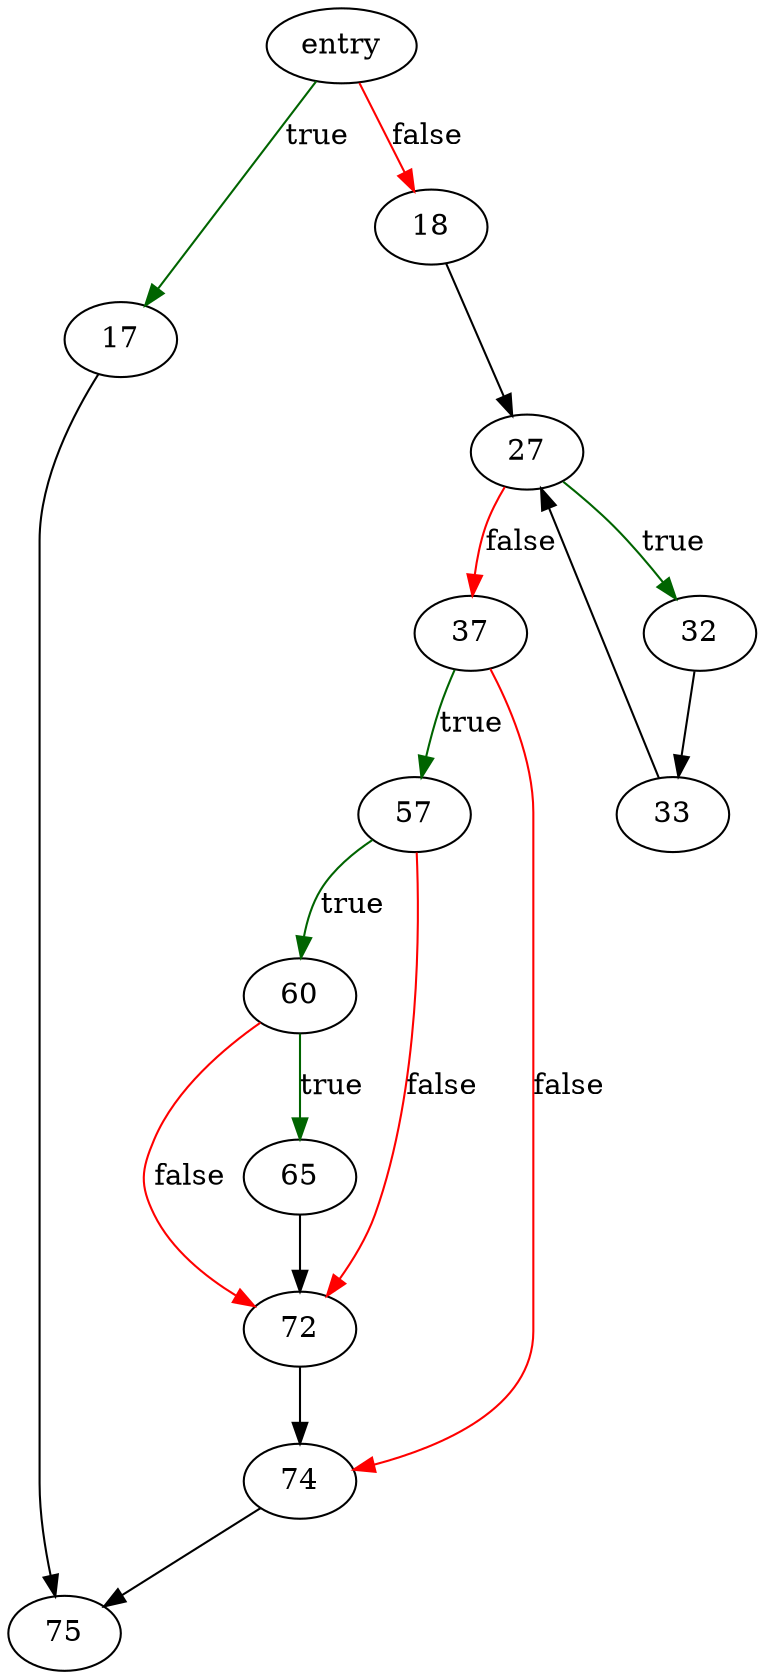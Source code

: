 digraph "unixShmUnmap" {
	// Node definitions.
	2 [label=entry];
	17;
	18;
	27;
	32;
	33;
	37;
	57;
	60;
	65;
	72;
	74;
	75;

	// Edge definitions.
	2 -> 17 [
		color=darkgreen
		label=true
	];
	2 -> 18 [
		color=red
		label=false
	];
	17 -> 75;
	18 -> 27;
	27 -> 32 [
		color=darkgreen
		label=true
	];
	27 -> 37 [
		color=red
		label=false
	];
	32 -> 33;
	33 -> 27;
	37 -> 57 [
		color=darkgreen
		label=true
	];
	37 -> 74 [
		color=red
		label=false
	];
	57 -> 60 [
		color=darkgreen
		label=true
	];
	57 -> 72 [
		color=red
		label=false
	];
	60 -> 65 [
		color=darkgreen
		label=true
	];
	60 -> 72 [
		color=red
		label=false
	];
	65 -> 72;
	72 -> 74;
	74 -> 75;
}